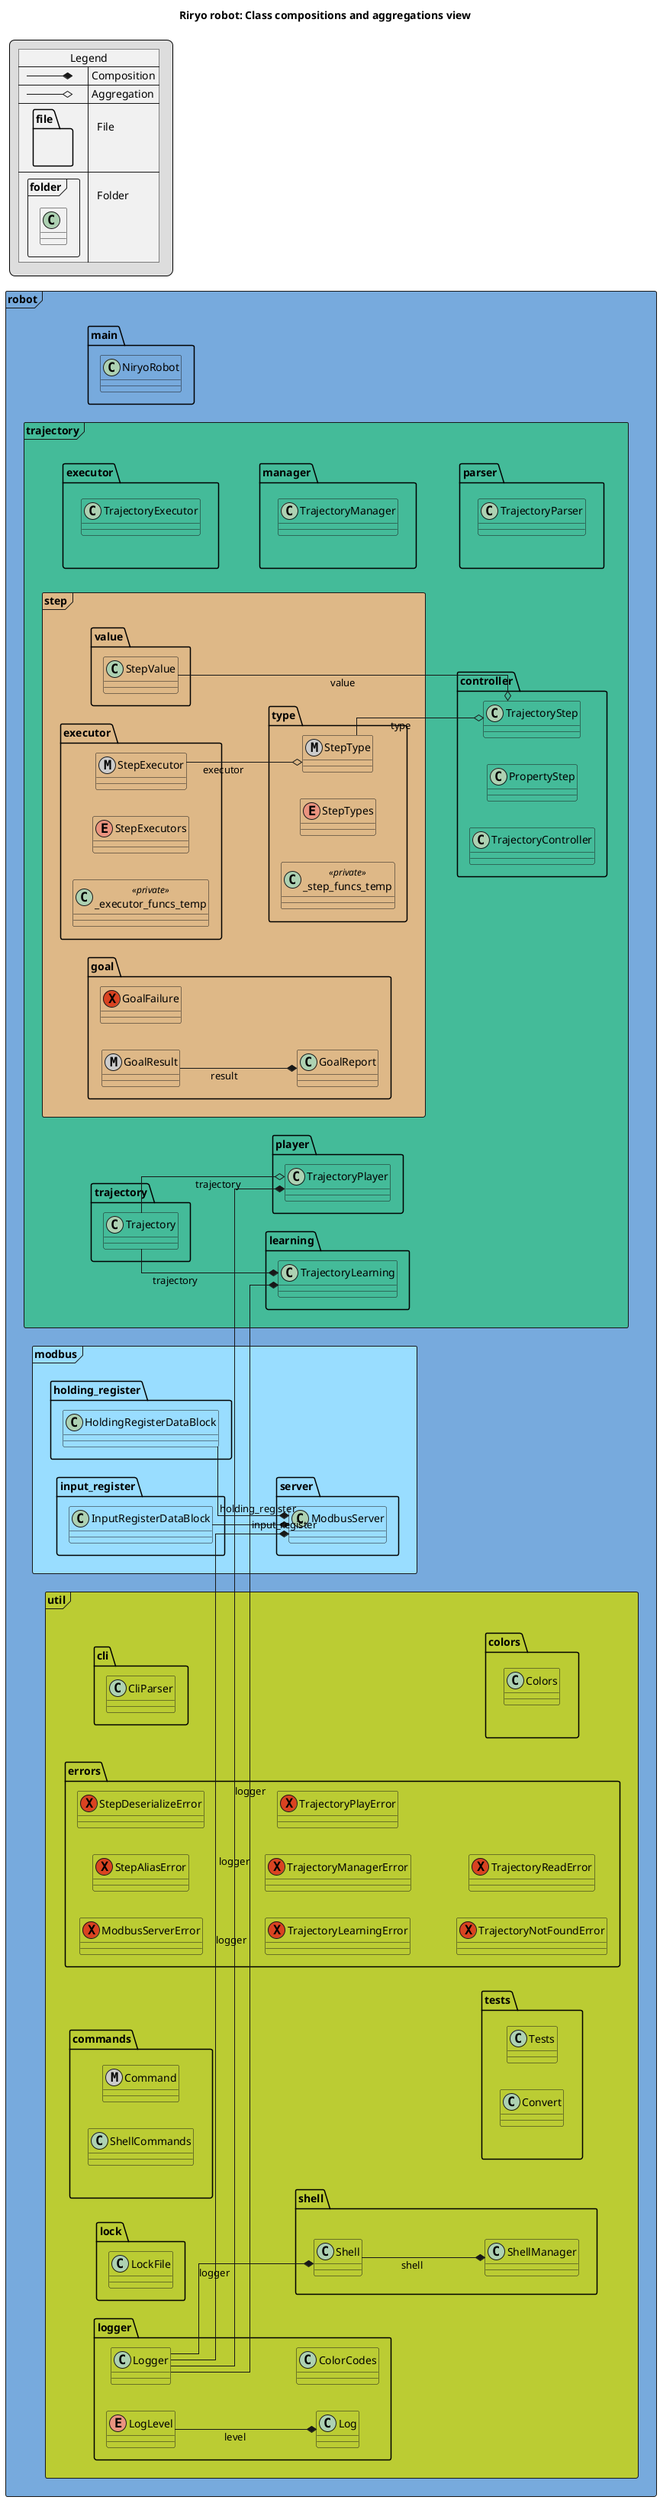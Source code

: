 @startuml
title Riryo robot: Class compositions and aggregations view
set namespaceSeparator .
skinparam linetype polyline
skinparam linetype ortho
left to right direction

legend top left
{{
  !procedure $arrow($type, $text)
    {{\nleft to right direction\nskinparam backgroundcolor transparent\nlabel " " as A\nlabel " " as B\nA $type B\n}} => $text
  !endprocedure
  !procedure $package($label, $content, $text)
    {{\npackage $label{\n$content " "\n}\nskinparam backgroundcolor transparent\n}} => $text
  !endprocedure

  map Legend {
    $arrow("--*", " Composition")
    $arrow("--o", " Aggregation")
    $package("file", "label", "\n  File")
    $package("folder <<Frame>>", "class", "\n  Folder")
  }
  skinparam backgroundcolor transparent 
}}
endlegend

package robot <<Frame>> #77AADD {
  package main #77AADD {
    class NiryoRobot #77AADD { }
  }
  package modbus <<Frame>> #99DDFF {
    package holding_register #99DDFF {
      class HoldingRegisterDataBlock #99DDFF { }
    }
    package input_register #99DDFF {
      class InputRegisterDataBlock  #99DDFF { }
    }
    package server #99DDFF {
      class ModbusServer #99DDFF { }
    }
  }
  package trajectory <<Frame>> #44BB99 {
    package controller #44BB99 {
      class TrajectoryStep #44BB99 { }
      class PropertyStep #44BB99 { }
      class TrajectoryController #44BB99 { }
    }
    package executor #44BB99 {
      class TrajectoryExecutor #44BB99 { }
    }
    package learning #44BB99 {
      class TrajectoryLearning #44BB99 { }
    }
    package manager #44BB99 {
      class TrajectoryManager #44BB99 { }
    }
    package parser #44BB99 {
      class TrajectoryParser #44BB99 { }
    }
    package player #44BB99 {
      class TrajectoryPlayer #44BB99 { }
    }
    package step <<Frame>> #burlywood {
      package executor #burlywood {
        metaclass StepExecutor #burlywood { }
        enum StepExecutors #burlywood { }
        class _executor_funcs_temp <<private>> #burlywood { }
      }
      package goal #burlywood {
        exception GoalFailure #burlywood { }
        class GoalReport #burlywood { }
        metaclass GoalResult #burlywood { }
      }
      package type #burlywood {
        metaclass StepType #burlywood { }
        enum StepTypes #burlywood { }
        class _step_funcs_temp <<private>> #burlywood { }
      }
      package value #burlywood {
        class StepValue #burlywood { }
      }
    }
    package trajectory #44BB99 {
      class Trajectory #44BB99 { }
    }
  }
  package util <<Frame>> #BBCC33 {
    package cli #BBCC33 {
      class CliParser #BBCC33 { }
    }
    package colors #BBCC33 {
      class Colors #BBCC33 { }
    }
    package commands #BBCC33 {
      metaclass Command #BBCC33 { }
      class ShellCommands #BBCC33 { }
    }
    package errors #BBCC33 {
      exception ModbusServerError #BBCC33 { }
      exception StepAliasError #BBCC33 { }
      exception StepDeserializeError #BBCC33 { }
      exception TrajectoryLearningError #BBCC33 { }
      exception TrajectoryManagerError #BBCC33 { }
      exception TrajectoryPlayError #BBCC33 { }
      exception TrajectoryNotFoundError #BBCC33 { }
      exception TrajectoryReadError #BBCC33 { }
    }
    package lock #BBCC33 {
      class LockFile #BBCC33 { }
    }
    package logger #BBCC33 {
      class Logger #BBCC33 { }
      class ColorCodes #BBCC33 { }
      class Log #BBCC33 { }
      enum LogLevel #BBCC33 { }
    }
    package shell #BBCC33 {
      class Shell #BBCC33 { }
      class ShellManager #BBCC33 { }
    }
    package tests #BBCC33 {
      class Tests #BBCC33 { }
      class Convert #BBCC33 { }
    }
  }
}

robot.modbus.holding_register.HoldingRegisterDataBlock --* robot.modbus.server.ModbusServer : holding_register
robot.modbus.input_register.InputRegisterDataBlock --* robot.modbus.server.ModbusServer : input_register
robot.trajectory.step.goal.GoalResult --* robot.trajectory.step.goal.GoalReport : result
robot.trajectory.trajectory.Trajectory --* robot.trajectory.learning.TrajectoryLearning : trajectory
robot.util.shell.Shell --* robot.util.shell.ShellManager : shell
robot.util.logger.LogLevel --* robot.util.logger.Log : level
robot.util.logger.Logger --* robot.modbus.server.ModbusServer : logger
robot.util.logger.Logger --* robot.trajectory.learning.TrajectoryLearning : logger
robot.util.logger.Logger --* robot.trajectory.player.TrajectoryPlayer : logger
robot.util.logger.Logger --* robot.util.shell.Shell : logger
robot.trajectory.step.executor.StepExecutor --o robot.trajectory.step.type.StepType : executor
robot.trajectory.step.type.StepType --o robot.trajectory.controller.TrajectoryStep : type
robot.trajectory.step.value.StepValue --o robot.trajectory.controller.TrajectoryStep : value
robot.trajectory.trajectory.Trajectory --o robot.trajectory.player.TrajectoryPlayer : trajectory

' Layout modifications
robot.trajectory.executor -[hidden]- robot.trajectory.manager
robot.trajectory.manager -[hidden]- robot.trajectory.parser
robot.util.colors -[hidden]l- robot.util.tests
robot.util.commands -[hidden]- robot.util.shell
robot.util.logger.Logger -[hidden]- robot.util.logger.ColorCodes
robot.util.tests -[hidden]u- robot.util.shell
@enduml